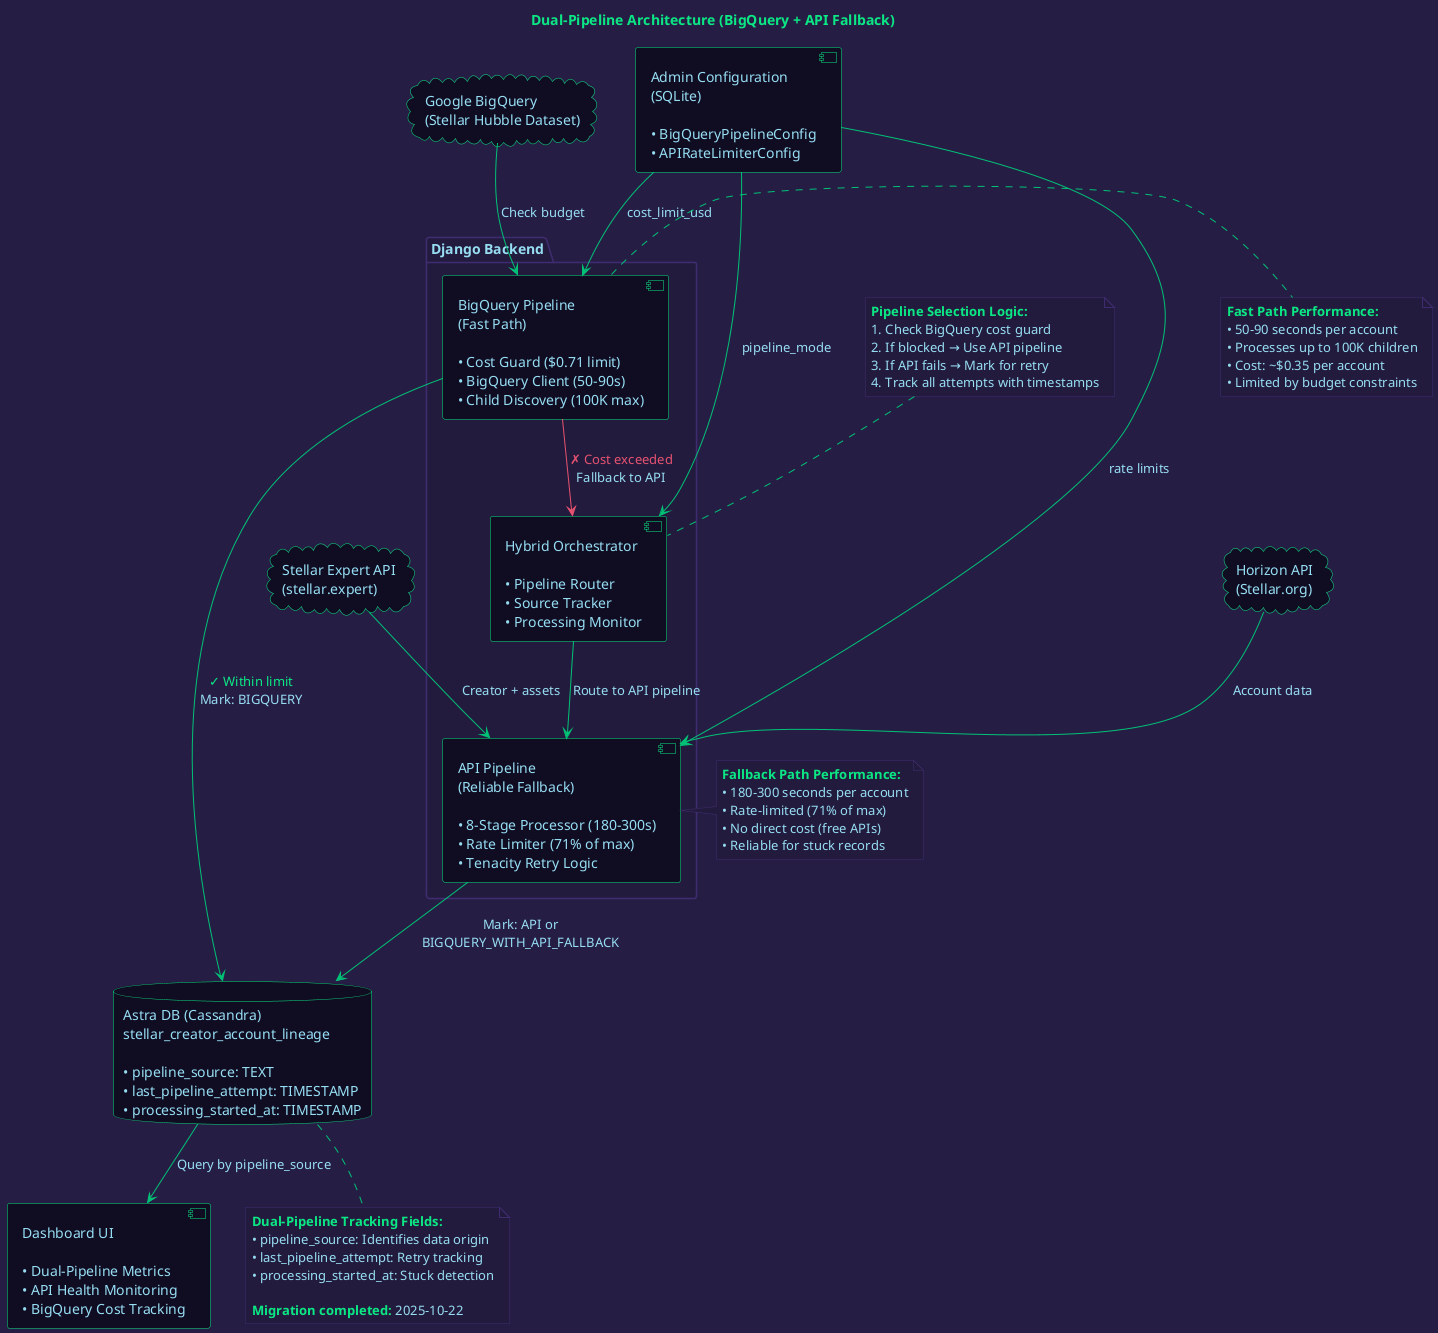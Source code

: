 @startuml 09_dual_pipeline_architecture

skinparam backgroundColor #261D45
skinparam defaultFontColor #96DDF2

skinparam component {
  BackgroundColor #100D23
  BorderColor #0BE784
  FontColor #96DDF2
  ArrowColor #01C176
}

skinparam cloud {
  BackgroundColor #100D23
  BorderColor #0BE784
  FontColor #96DDF2
}

skinparam database {
  BackgroundColor #100D23
  BorderColor #0BE784
  FontColor #96DDF2
}

skinparam package {
  BackgroundColor #231B3D
  BorderColor #3f2c70
  FontColor #96DDF2
}

skinparam note {
  BackgroundColor #231B3D
  BorderColor #3f2c70
  FontColor #96DDF2
}

title <color:#0BE784>Dual-Pipeline Architecture (BigQuery + API Fallback)

' External Services
cloud "Google BigQuery\n(Stellar Hubble Dataset)" as BigQuery
cloud "Horizon API\n(Stellar.org)" as Horizon
cloud "Stellar Expert API\n(stellar.expert)" as Expert

' Django Backend Components
package "Django Backend" #231B3D {
  component "BigQuery Pipeline\n(Fast Path)\n\n• Cost Guard ($0.71 limit)\n• BigQuery Client (50-90s)\n• Child Discovery (100K max)" as BQPipeline
  component "API Pipeline\n(Reliable Fallback)\n\n• 8-Stage Processor (180-300s)\n• Rate Limiter (71% of max)\n• Tenacity Retry Logic" as APIPipeline
  component "Hybrid Orchestrator\n\n• Pipeline Router\n• Source Tracker\n• Processing Monitor" as Orchestrator
}

' Database
database "Astra DB (Cassandra)\nstellar_creator_account_lineage\n\n• pipeline_source: TEXT\n• last_pipeline_attempt: TIMESTAMP\n• processing_started_at: TIMESTAMP" as Cassandra

' Configuration
component "Admin Configuration\n(SQLite)\n\n• BigQueryPipelineConfig\n• APIRateLimiterConfig" as Admin

' Dashboard
component "Dashboard UI\n\n• Dual-Pipeline Metrics\n• API Health Monitoring\n• BigQuery Cost Tracking" as Dashboard

' Main flow paths
BigQuery -[#01C176]-> BQPipeline : Check budget
BQPipeline -[#01C176]-> Cassandra : <color:#0BE784>✓ Within limit\n<color:#96DDF2>Mark: BIGQUERY
BQPipeline -[#E5526F]-> Orchestrator : <color:#E5526F>✗ Cost exceeded\n<color:#96DDF2>Fallback to API

Orchestrator -[#01C176]-> APIPipeline : Route to API pipeline
Horizon -[#01C176]-> APIPipeline : Account data
Expert -[#01C176]-> APIPipeline : Creator + assets

APIPipeline -[#01C176]-> Cassandra : <color:#96DDF2>Mark: API or\nBIGQUERY_WITH_API_FALLBACK

' Configuration flows
Admin -[#01C176]-> BQPipeline : cost_limit_usd
Admin -[#01C176]-> Orchestrator : pipeline_mode
Admin -[#01C176]-> APIPipeline : rate limits

' Dashboard display
Cassandra -[#01C176]-> Dashboard : Query by pipeline_source

' Performance annotations
note right of BQPipeline #231B3D
  <color:#0BE784><b>Fast Path Performance:</b></color>
  <color:#96DDF2>• 50-90 seconds per account
  <color:#96DDF2>• Processes up to 100K children
  <color:#96DDF2>• Cost: ~$0.35 per account
  <color:#96DDF2>• Limited by budget constraints
end note

note right of APIPipeline #231B3D
  <color:#0BE784><b>Fallback Path Performance:</b></color>
  <color:#96DDF2>• 180-300 seconds per account
  <color:#96DDF2>• Rate-limited (71% of max)
  <color:#96DDF2>• No direct cost (free APIs)
  <color:#96DDF2>• Reliable for stuck records
end note

note bottom of Cassandra #231B3D
  <color:#0BE784><b>Dual-Pipeline Tracking Fields:</b></color>
  <color:#96DDF2>• pipeline_source: Identifies data origin
  <color:#96DDF2>• last_pipeline_attempt: Retry tracking
  <color:#96DDF2>• processing_started_at: Stuck detection
  
  <color:#0BE784><b>Migration completed:</b></color> <color:#96DDF2>2025-10-22</color>
end note

note top of Orchestrator #231B3D
  <color:#0BE784><b>Pipeline Selection Logic:</b></color>
  <color:#96DDF2>1. Check BigQuery cost guard
  <color:#96DDF2>2. If blocked → Use API pipeline
  <color:#96DDF2>3. If API fails → Mark for retry
  <color:#96DDF2>4. Track all attempts with timestamps
end note

@enduml
